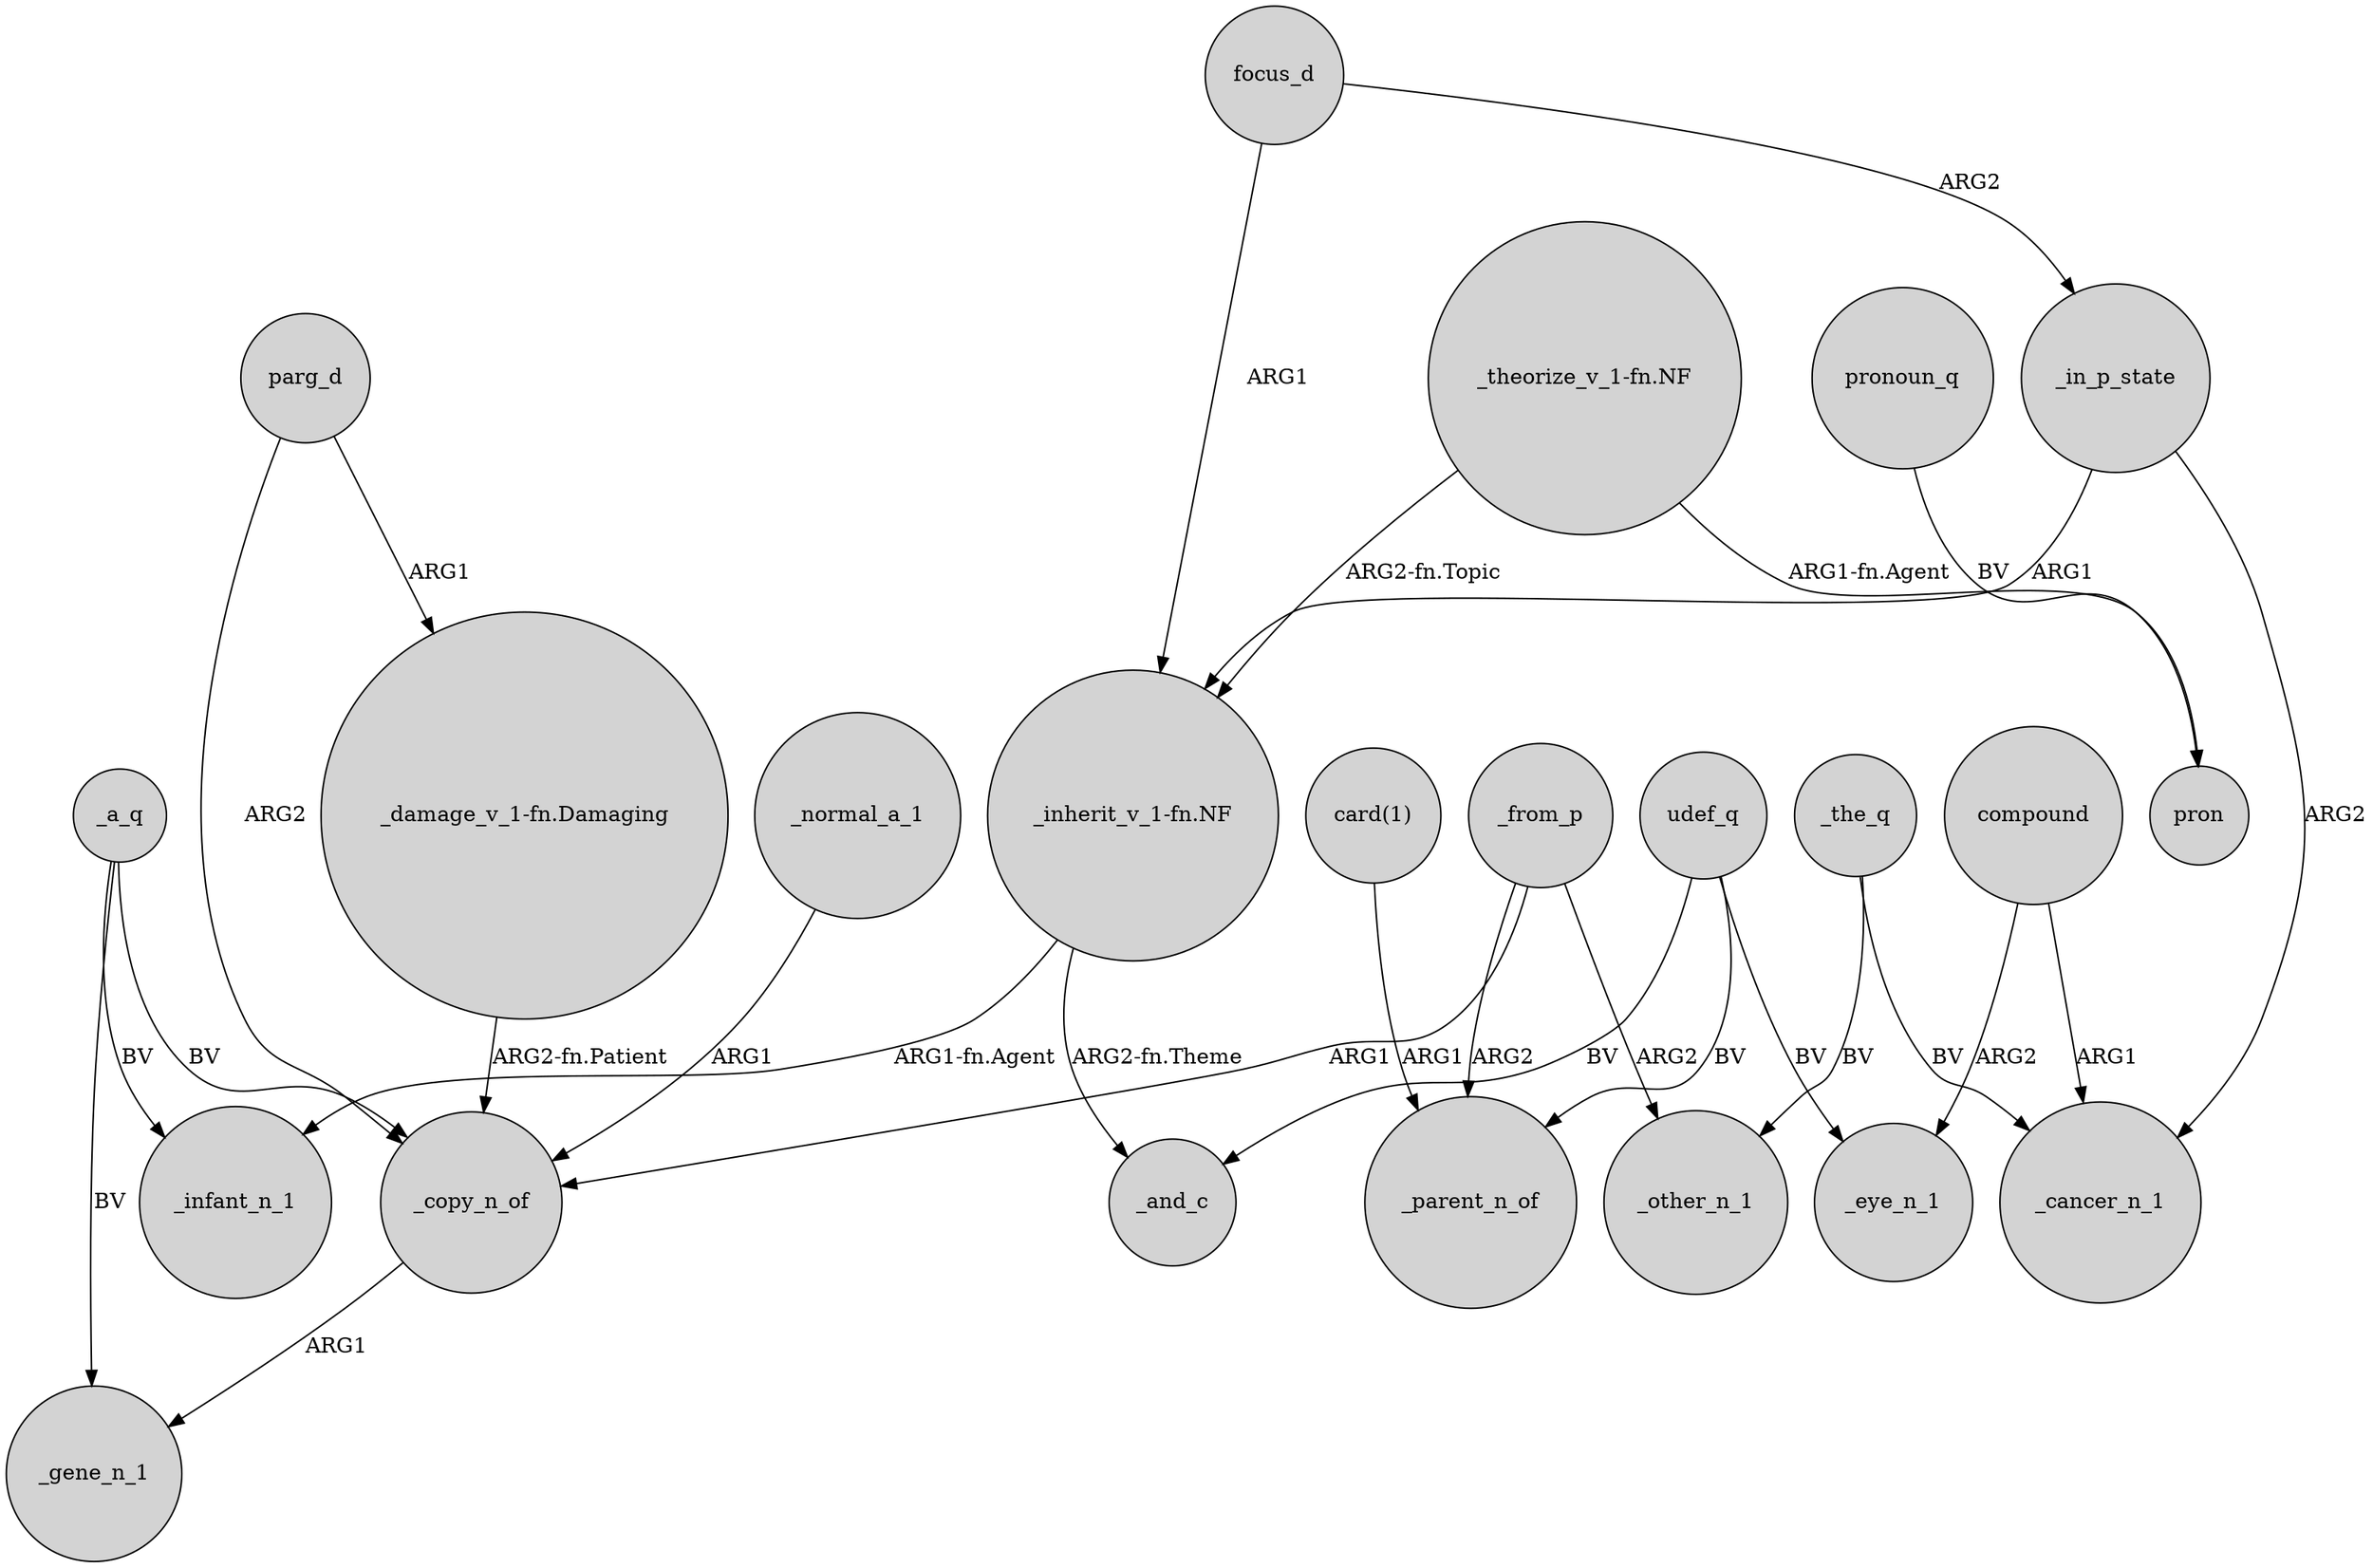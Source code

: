 digraph {
	node [shape=circle style=filled]
	"_inherit_v_1-fn.NF" -> _infant_n_1 [label="ARG1-fn.Agent"]
	udef_q -> _parent_n_of [label=BV]
	_the_q -> _cancer_n_1 [label=BV]
	_a_q -> _copy_n_of [label=BV]
	_in_p_state -> _cancer_n_1 [label=ARG2]
	"_inherit_v_1-fn.NF" -> _and_c [label="ARG2-fn.Theme"]
	_in_p_state -> "_inherit_v_1-fn.NF" [label=ARG1]
	focus_d -> _in_p_state [label=ARG2]
	_a_q -> _gene_n_1 [label=BV]
	focus_d -> "_inherit_v_1-fn.NF" [label=ARG1]
	_from_p -> _copy_n_of [label=ARG1]
	compound -> _eye_n_1 [label=ARG2]
	udef_q -> _eye_n_1 [label=BV]
	compound -> _cancer_n_1 [label=ARG1]
	_from_p -> _other_n_1 [label=ARG2]
	"_theorize_v_1-fn.NF" -> pron [label="ARG1-fn.Agent"]
	parg_d -> "_damage_v_1-fn.Damaging" [label=ARG1]
	_copy_n_of -> _gene_n_1 [label=ARG1]
	pronoun_q -> pron [label=BV]
	_normal_a_1 -> _copy_n_of [label=ARG1]
	_the_q -> _other_n_1 [label=BV]
	parg_d -> _copy_n_of [label=ARG2]
	_from_p -> _parent_n_of [label=ARG2]
	"card(1)" -> _parent_n_of [label=ARG1]
	"_damage_v_1-fn.Damaging" -> _copy_n_of [label="ARG2-fn.Patient"]
	_a_q -> _infant_n_1 [label=BV]
	udef_q -> _and_c [label=BV]
	"_theorize_v_1-fn.NF" -> "_inherit_v_1-fn.NF" [label="ARG2-fn.Topic"]
}
